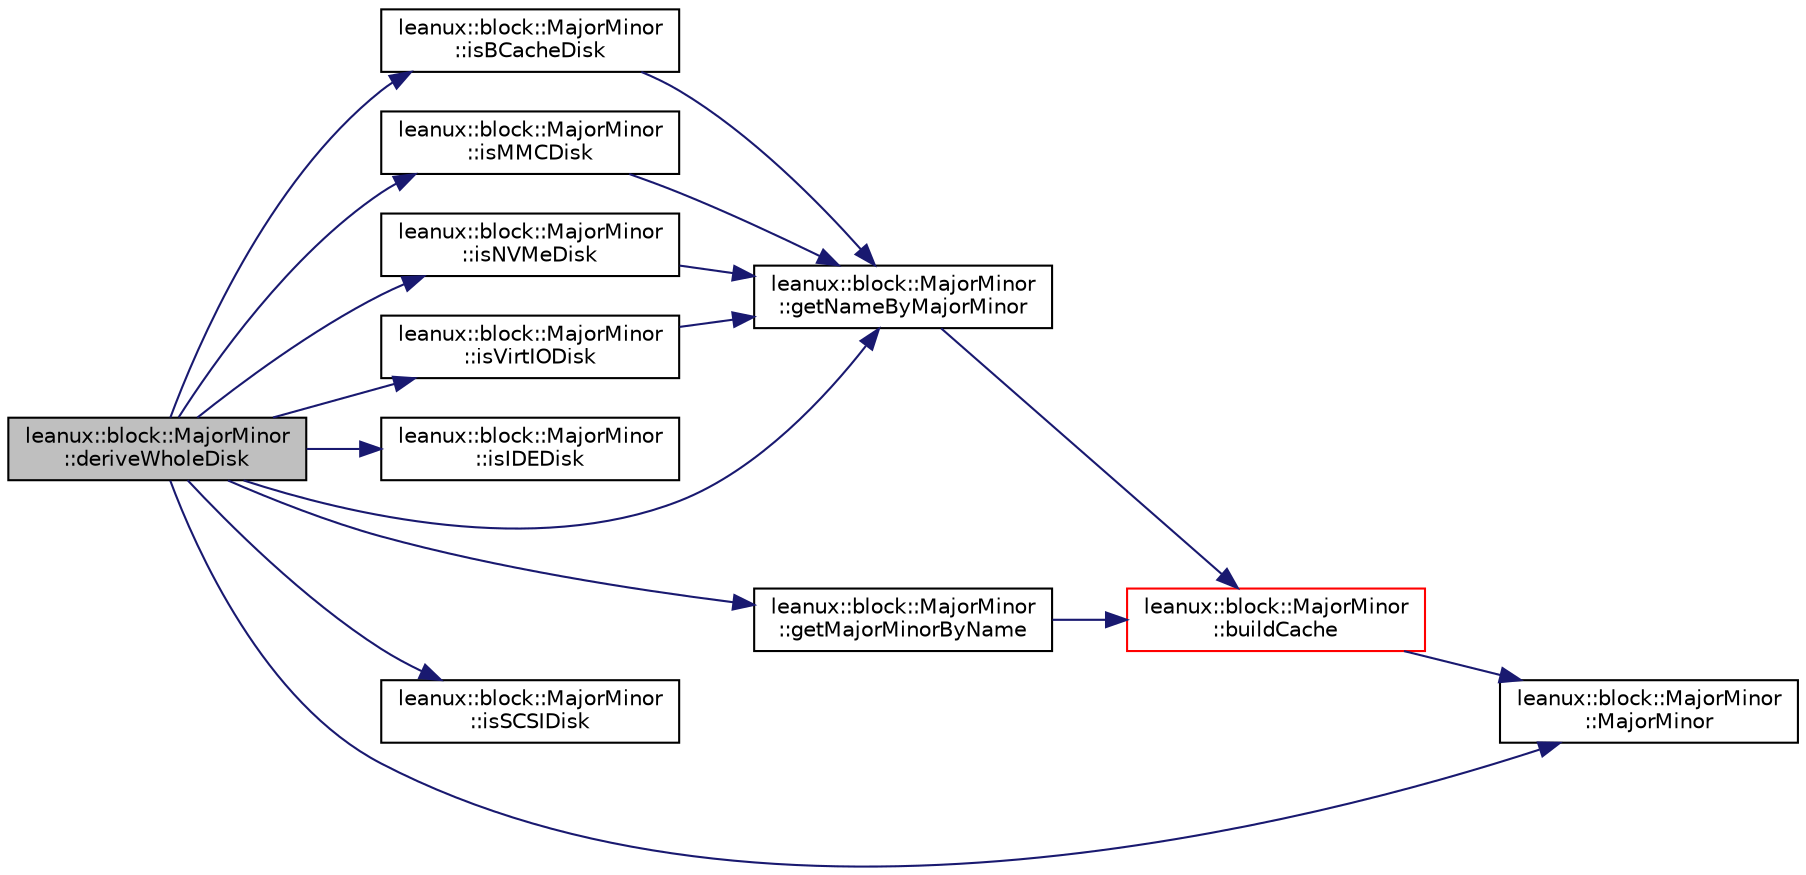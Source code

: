 digraph "leanux::block::MajorMinor::deriveWholeDisk"
{
 // LATEX_PDF_SIZE
  bgcolor="transparent";
  edge [fontname="Helvetica",fontsize="10",labelfontname="Helvetica",labelfontsize="10"];
  node [fontname="Helvetica",fontsize="10",shape=record];
  rankdir="LR";
  Node1 [label="leanux::block::MajorMinor\l::deriveWholeDisk",height=0.2,width=0.4,color="black", fillcolor="grey75", style="filled", fontcolor="black",tooltip="Derive the MajorMinor of the whole disk holding a partition."];
  Node1 -> Node2 [color="midnightblue",fontsize="10",style="solid",fontname="Helvetica"];
  Node2 [label="leanux::block::MajorMinor\l::getMajorMinorByName",height=0.2,width=0.4,color="black",URL="$classleanux_1_1block_1_1MajorMinor.html#a3f7315088bb27e09449e3c2542b65958",tooltip="Get the MajorMinor for the device name."];
  Node2 -> Node3 [color="midnightblue",fontsize="10",style="solid",fontname="Helvetica"];
  Node3 [label="leanux::block::MajorMinor\l::buildCache",height=0.2,width=0.4,color="red",URL="$classleanux_1_1block_1_1MajorMinor.html#a4d83c063088eb618533f31e2cc78b2f3",tooltip="(re)build the cached mapping between device names and MajorMinor numbers."];
  Node3 -> Node4 [color="midnightblue",fontsize="10",style="solid",fontname="Helvetica"];
  Node4 [label="leanux::block::MajorMinor\l::MajorMinor",height=0.2,width=0.4,color="black",URL="$classleanux_1_1block_1_1MajorMinor.html#a464bd4b85ec6d88f850ef7d76e950f44",tooltip="Default constructor."];
  Node1 -> Node6 [color="midnightblue",fontsize="10",style="solid",fontname="Helvetica"];
  Node6 [label="leanux::block::MajorMinor\l::getNameByMajorMinor",height=0.2,width=0.4,color="black",URL="$classleanux_1_1block_1_1MajorMinor.html#adc3f437e329318ee21bddbbebaeb740e",tooltip="Get the DeviceName for the MajorMinor."];
  Node6 -> Node3 [color="midnightblue",fontsize="10",style="solid",fontname="Helvetica"];
  Node1 -> Node7 [color="midnightblue",fontsize="10",style="solid",fontname="Helvetica"];
  Node7 [label="leanux::block::MajorMinor\l::isBCacheDisk",height=0.2,width=0.4,color="black",URL="$classleanux_1_1block_1_1MajorMinor.html#a59e3fe2f1a574b79bad1fe48a2334c27",tooltip="determine if the MajorMinor represents a bcache disk."];
  Node7 -> Node6 [color="midnightblue",fontsize="10",style="solid",fontname="Helvetica"];
  Node1 -> Node8 [color="midnightblue",fontsize="10",style="solid",fontname="Helvetica"];
  Node8 [label="leanux::block::MajorMinor\l::isIDEDisk",height=0.2,width=0.4,color="black",URL="$classleanux_1_1block_1_1MajorMinor.html#a546aa9297e382543cb031126190bc8c9",tooltip="determine if the major represents an IDE disk."];
  Node1 -> Node9 [color="midnightblue",fontsize="10",style="solid",fontname="Helvetica"];
  Node9 [label="leanux::block::MajorMinor\l::isMMCDisk",height=0.2,width=0.4,color="black",URL="$classleanux_1_1block_1_1MajorMinor.html#a852aa9e7ee1c107c95cd27ad47b5cf86",tooltip="determine if the MajorMinor represents an MMC disk."];
  Node9 -> Node6 [color="midnightblue",fontsize="10",style="solid",fontname="Helvetica"];
  Node1 -> Node10 [color="midnightblue",fontsize="10",style="solid",fontname="Helvetica"];
  Node10 [label="leanux::block::MajorMinor\l::isNVMeDisk",height=0.2,width=0.4,color="black",URL="$classleanux_1_1block_1_1MajorMinor.html#ab248c720a63908f9e3ef78ed23536de8",tooltip="determine if the MajorMinor represents a NVMe disk."];
  Node10 -> Node6 [color="midnightblue",fontsize="10",style="solid",fontname="Helvetica"];
  Node1 -> Node11 [color="midnightblue",fontsize="10",style="solid",fontname="Helvetica"];
  Node11 [label="leanux::block::MajorMinor\l::isSCSIDisk",height=0.2,width=0.4,color="black",URL="$classleanux_1_1block_1_1MajorMinor.html#a6c5b98f8ffc7b8904754ecfe33407e8c",tooltip="determine if the major represents a SCSI disk."];
  Node1 -> Node12 [color="midnightblue",fontsize="10",style="solid",fontname="Helvetica"];
  Node12 [label="leanux::block::MajorMinor\l::isVirtIODisk",height=0.2,width=0.4,color="black",URL="$classleanux_1_1block_1_1MajorMinor.html#aaa91d26165ff4b7a32cfe052e72463cc",tooltip="determine if the MajorMinor represents a virtio disk."];
  Node12 -> Node6 [color="midnightblue",fontsize="10",style="solid",fontname="Helvetica"];
  Node1 -> Node4 [color="midnightblue",fontsize="10",style="solid",fontname="Helvetica"];
}
